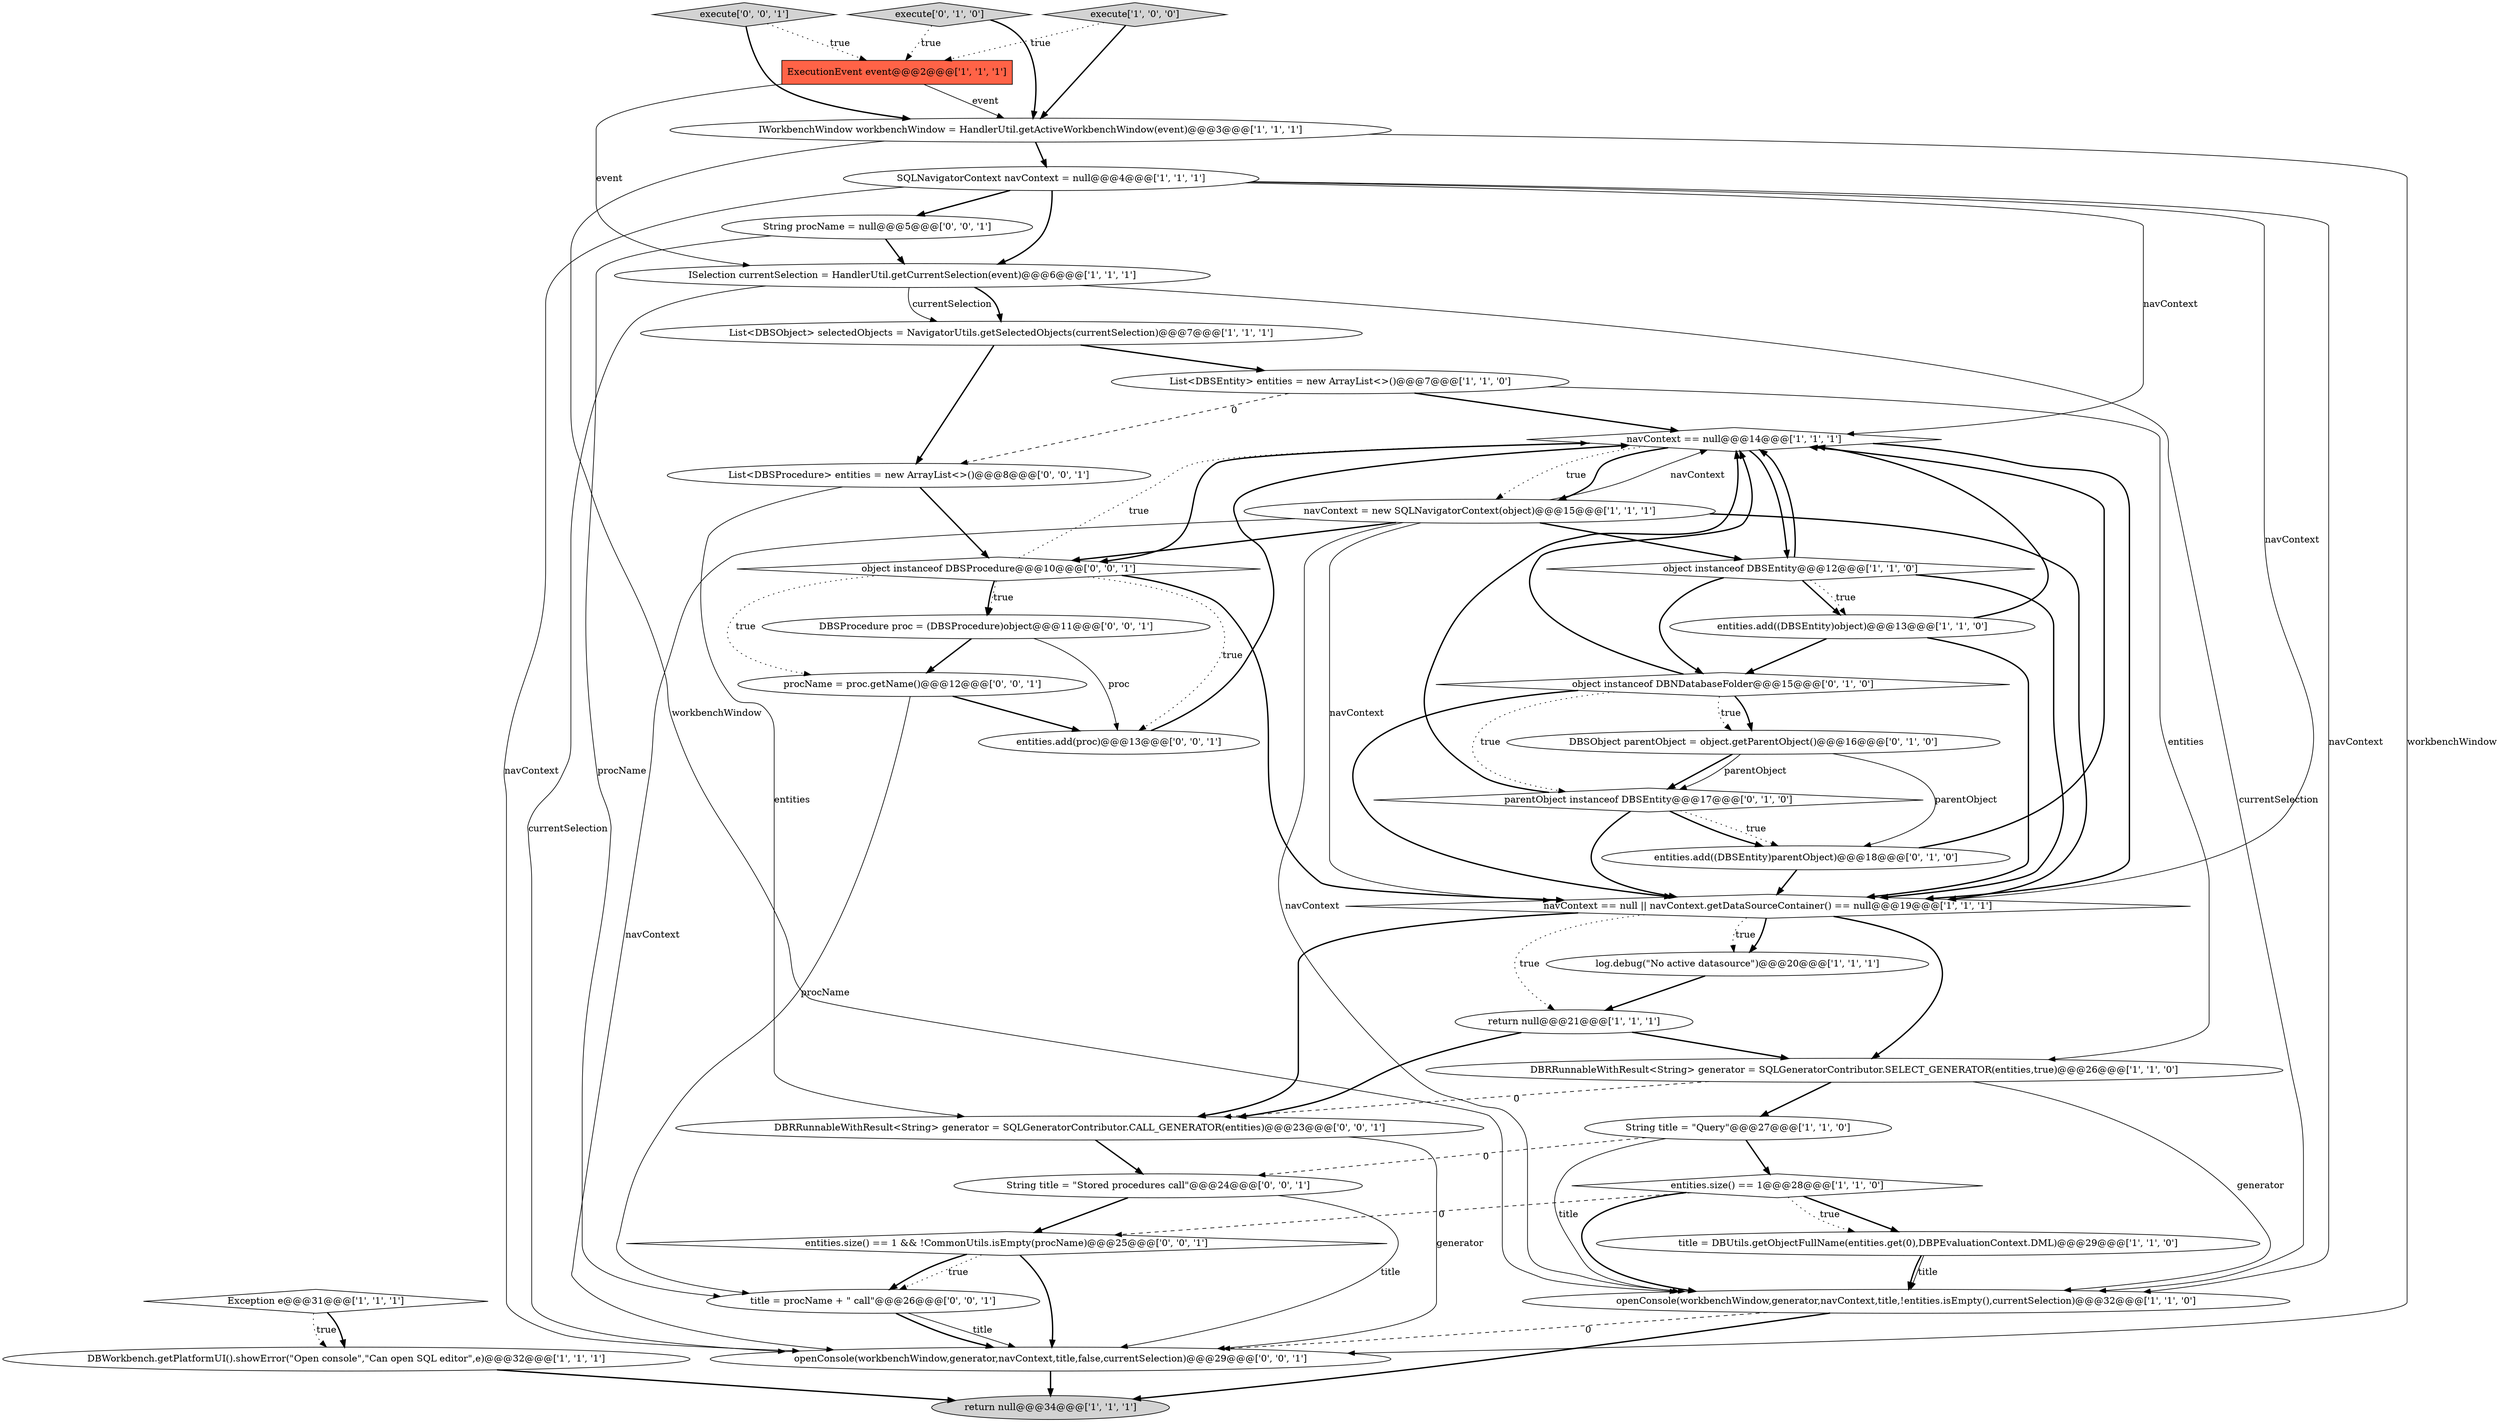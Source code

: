 digraph {
9 [style = filled, label = "DBRRunnableWithResult<String> generator = SQLGeneratorContributor.SELECT_GENERATOR(entities,true)@@@26@@@['1', '1', '0']", fillcolor = white, shape = ellipse image = "AAA0AAABBB1BBB"];
36 [style = filled, label = "DBSProcedure proc = (DBSProcedure)object@@@11@@@['0', '0', '1']", fillcolor = white, shape = ellipse image = "AAA0AAABBB3BBB"];
3 [style = filled, label = "object instanceof DBSEntity@@@12@@@['1', '1', '0']", fillcolor = white, shape = diamond image = "AAA0AAABBB1BBB"];
18 [style = filled, label = "Exception e@@@31@@@['1', '1', '1']", fillcolor = white, shape = diamond image = "AAA0AAABBB1BBB"];
25 [style = filled, label = "object instanceof DBNDatabaseFolder@@@15@@@['0', '1', '0']", fillcolor = white, shape = diamond image = "AAA1AAABBB2BBB"];
24 [style = filled, label = "DBSObject parentObject = object.getParentObject()@@@16@@@['0', '1', '0']", fillcolor = white, shape = ellipse image = "AAA1AAABBB2BBB"];
13 [style = filled, label = "title = DBUtils.getObjectFullName(entities.get(0),DBPEvaluationContext.DML)@@@29@@@['1', '1', '0']", fillcolor = white, shape = ellipse image = "AAA0AAABBB1BBB"];
8 [style = filled, label = "DBWorkbench.getPlatformUI().showError(\"Open console\",\"Can open SQL editor\",e)@@@32@@@['1', '1', '1']", fillcolor = white, shape = ellipse image = "AAA0AAABBB1BBB"];
32 [style = filled, label = "String procName = null@@@5@@@['0', '0', '1']", fillcolor = white, shape = ellipse image = "AAA0AAABBB3BBB"];
6 [style = filled, label = "List<DBSEntity> entities = new ArrayList<>()@@@7@@@['1', '1', '0']", fillcolor = white, shape = ellipse image = "AAA0AAABBB1BBB"];
21 [style = filled, label = "return null@@@34@@@['1', '1', '1']", fillcolor = lightgray, shape = ellipse image = "AAA0AAABBB1BBB"];
27 [style = filled, label = "procName = proc.getName()@@@12@@@['0', '0', '1']", fillcolor = white, shape = ellipse image = "AAA0AAABBB3BBB"];
33 [style = filled, label = "execute['0', '0', '1']", fillcolor = lightgray, shape = diamond image = "AAA0AAABBB3BBB"];
7 [style = filled, label = "openConsole(workbenchWindow,generator,navContext,title,!entities.isEmpty(),currentSelection)@@@32@@@['1', '1', '0']", fillcolor = white, shape = ellipse image = "AAA0AAABBB1BBB"];
4 [style = filled, label = "navContext == null@@@14@@@['1', '1', '1']", fillcolor = white, shape = diamond image = "AAA0AAABBB1BBB"];
37 [style = filled, label = "String title = \"Stored procedures call\"@@@24@@@['0', '0', '1']", fillcolor = white, shape = ellipse image = "AAA0AAABBB3BBB"];
26 [style = filled, label = "execute['0', '1', '0']", fillcolor = lightgray, shape = diamond image = "AAA0AAABBB2BBB"];
22 [style = filled, label = "entities.add((DBSEntity)parentObject)@@@18@@@['0', '1', '0']", fillcolor = white, shape = ellipse image = "AAA1AAABBB2BBB"];
35 [style = filled, label = "object instanceof DBSProcedure@@@10@@@['0', '0', '1']", fillcolor = white, shape = diamond image = "AAA0AAABBB3BBB"];
5 [style = filled, label = "entities.add((DBSEntity)object)@@@13@@@['1', '1', '0']", fillcolor = white, shape = ellipse image = "AAA0AAABBB1BBB"];
30 [style = filled, label = "entities.add(proc)@@@13@@@['0', '0', '1']", fillcolor = white, shape = ellipse image = "AAA0AAABBB3BBB"];
12 [style = filled, label = "List<DBSObject> selectedObjects = NavigatorUtils.getSelectedObjects(currentSelection)@@@7@@@['1', '1', '1']", fillcolor = white, shape = ellipse image = "AAA0AAABBB1BBB"];
10 [style = filled, label = "ExecutionEvent event@@@2@@@['1', '1', '1']", fillcolor = tomato, shape = box image = "AAA0AAABBB1BBB"];
34 [style = filled, label = "DBRRunnableWithResult<String> generator = SQLGeneratorContributor.CALL_GENERATOR(entities)@@@23@@@['0', '0', '1']", fillcolor = white, shape = ellipse image = "AAA0AAABBB3BBB"];
11 [style = filled, label = "SQLNavigatorContext navContext = null@@@4@@@['1', '1', '1']", fillcolor = white, shape = ellipse image = "AAA0AAABBB1BBB"];
23 [style = filled, label = "parentObject instanceof DBSEntity@@@17@@@['0', '1', '0']", fillcolor = white, shape = diamond image = "AAA1AAABBB2BBB"];
15 [style = filled, label = "navContext == null || navContext.getDataSourceContainer() == null@@@19@@@['1', '1', '1']", fillcolor = white, shape = diamond image = "AAA0AAABBB1BBB"];
2 [style = filled, label = "ISelection currentSelection = HandlerUtil.getCurrentSelection(event)@@@6@@@['1', '1', '1']", fillcolor = white, shape = ellipse image = "AAA0AAABBB1BBB"];
20 [style = filled, label = "entities.size() == 1@@@28@@@['1', '1', '0']", fillcolor = white, shape = diamond image = "AAA0AAABBB1BBB"];
1 [style = filled, label = "return null@@@21@@@['1', '1', '1']", fillcolor = white, shape = ellipse image = "AAA0AAABBB1BBB"];
0 [style = filled, label = "log.debug(\"No active datasource\")@@@20@@@['1', '1', '1']", fillcolor = white, shape = ellipse image = "AAA0AAABBB1BBB"];
19 [style = filled, label = "String title = \"Query\"@@@27@@@['1', '1', '0']", fillcolor = white, shape = ellipse image = "AAA0AAABBB1BBB"];
28 [style = filled, label = "title = procName + \" call\"@@@26@@@['0', '0', '1']", fillcolor = white, shape = ellipse image = "AAA0AAABBB3BBB"];
31 [style = filled, label = "openConsole(workbenchWindow,generator,navContext,title,false,currentSelection)@@@29@@@['0', '0', '1']", fillcolor = white, shape = ellipse image = "AAA0AAABBB3BBB"];
14 [style = filled, label = "navContext = new SQLNavigatorContext(object)@@@15@@@['1', '1', '1']", fillcolor = white, shape = ellipse image = "AAA0AAABBB1BBB"];
16 [style = filled, label = "execute['1', '0', '0']", fillcolor = lightgray, shape = diamond image = "AAA0AAABBB1BBB"];
38 [style = filled, label = "List<DBSProcedure> entities = new ArrayList<>()@@@8@@@['0', '0', '1']", fillcolor = white, shape = ellipse image = "AAA0AAABBB3BBB"];
17 [style = filled, label = "IWorkbenchWindow workbenchWindow = HandlerUtil.getActiveWorkbenchWindow(event)@@@3@@@['1', '1', '1']", fillcolor = white, shape = ellipse image = "AAA0AAABBB1BBB"];
29 [style = filled, label = "entities.size() == 1 && !CommonUtils.isEmpty(procName)@@@25@@@['0', '0', '1']", fillcolor = white, shape = diamond image = "AAA0AAABBB3BBB"];
23->22 [style = bold, label=""];
26->17 [style = bold, label=""];
14->3 [style = bold, label=""];
20->7 [style = bold, label=""];
35->36 [style = dotted, label="true"];
15->1 [style = dotted, label="true"];
33->17 [style = bold, label=""];
11->4 [style = solid, label="navContext"];
26->10 [style = dotted, label="true"];
2->31 [style = solid, label="currentSelection"];
23->22 [style = dotted, label="true"];
15->0 [style = bold, label=""];
35->27 [style = dotted, label="true"];
9->34 [style = dashed, label="0"];
16->10 [style = dotted, label="true"];
27->30 [style = bold, label=""];
3->25 [style = bold, label=""];
38->34 [style = solid, label="entities"];
30->4 [style = bold, label=""];
38->35 [style = bold, label=""];
15->34 [style = bold, label=""];
29->28 [style = dotted, label="true"];
17->7 [style = solid, label="workbenchWindow"];
23->4 [style = bold, label=""];
4->3 [style = bold, label=""];
31->21 [style = bold, label=""];
14->7 [style = solid, label="navContext"];
1->9 [style = bold, label=""];
15->9 [style = bold, label=""];
14->35 [style = bold, label=""];
10->2 [style = solid, label="event"];
13->7 [style = solid, label="title"];
33->10 [style = dotted, label="true"];
9->7 [style = solid, label="generator"];
24->22 [style = solid, label="parentObject"];
18->8 [style = dotted, label="true"];
10->17 [style = solid, label="event"];
36->30 [style = solid, label="proc"];
11->32 [style = bold, label=""];
32->2 [style = bold, label=""];
11->31 [style = solid, label="navContext"];
35->36 [style = bold, label=""];
34->31 [style = solid, label="generator"];
35->15 [style = bold, label=""];
17->11 [style = bold, label=""];
2->7 [style = solid, label="currentSelection"];
19->7 [style = solid, label="title"];
18->8 [style = bold, label=""];
1->34 [style = bold, label=""];
25->15 [style = bold, label=""];
11->15 [style = solid, label="navContext"];
6->9 [style = solid, label="entities"];
9->19 [style = bold, label=""];
23->15 [style = bold, label=""];
6->4 [style = bold, label=""];
7->31 [style = dashed, label="0"];
4->35 [style = bold, label=""];
20->29 [style = dashed, label="0"];
32->28 [style = solid, label="procName"];
19->37 [style = dashed, label="0"];
8->21 [style = bold, label=""];
11->2 [style = bold, label=""];
5->4 [style = bold, label=""];
14->15 [style = solid, label="navContext"];
15->0 [style = dotted, label="true"];
37->29 [style = bold, label=""];
35->4 [style = dotted, label="true"];
20->13 [style = bold, label=""];
29->31 [style = bold, label=""];
4->14 [style = dotted, label="true"];
2->12 [style = solid, label="currentSelection"];
27->28 [style = solid, label="procName"];
20->13 [style = dotted, label="true"];
16->17 [style = bold, label=""];
28->31 [style = solid, label="title"];
14->15 [style = bold, label=""];
3->4 [style = bold, label=""];
12->6 [style = bold, label=""];
28->31 [style = bold, label=""];
36->27 [style = bold, label=""];
13->7 [style = bold, label=""];
24->23 [style = bold, label=""];
14->4 [style = solid, label="navContext"];
19->20 [style = bold, label=""];
25->24 [style = bold, label=""];
29->28 [style = bold, label=""];
14->31 [style = solid, label="navContext"];
22->15 [style = bold, label=""];
7->21 [style = bold, label=""];
12->38 [style = bold, label=""];
3->5 [style = bold, label=""];
0->1 [style = bold, label=""];
25->4 [style = bold, label=""];
24->23 [style = solid, label="parentObject"];
5->25 [style = bold, label=""];
25->24 [style = dotted, label="true"];
22->4 [style = bold, label=""];
37->31 [style = solid, label="title"];
3->15 [style = bold, label=""];
4->14 [style = bold, label=""];
35->30 [style = dotted, label="true"];
17->31 [style = solid, label="workbenchWindow"];
6->38 [style = dashed, label="0"];
4->15 [style = bold, label=""];
3->5 [style = dotted, label="true"];
25->23 [style = dotted, label="true"];
34->37 [style = bold, label=""];
2->12 [style = bold, label=""];
5->15 [style = bold, label=""];
11->7 [style = solid, label="navContext"];
}

